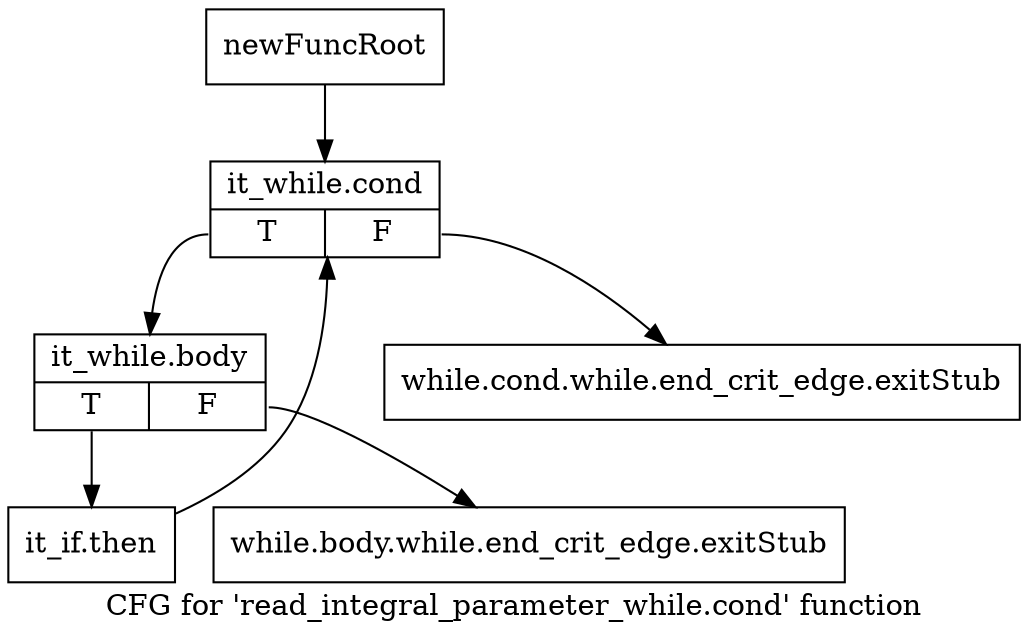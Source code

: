 digraph "CFG for 'read_integral_parameter_while.cond' function" {
	label="CFG for 'read_integral_parameter_while.cond' function";

	Node0xc469960 [shape=record,label="{newFuncRoot}"];
	Node0xc469960 -> Node0xc469a50;
	Node0xc4699b0 [shape=record,label="{while.cond.while.end_crit_edge.exitStub}"];
	Node0xc469a00 [shape=record,label="{while.body.while.end_crit_edge.exitStub}"];
	Node0xc469a50 [shape=record,label="{it_while.cond|{<s0>T|<s1>F}}"];
	Node0xc469a50:s0 -> Node0xc46a300;
	Node0xc469a50:s1 -> Node0xc4699b0;
	Node0xc46a300 [shape=record,label="{it_while.body|{<s0>T|<s1>F}}"];
	Node0xc46a300:s0 -> Node0xc46a350;
	Node0xc46a300:s1 -> Node0xc469a00;
	Node0xc46a350 [shape=record,label="{it_if.then}"];
	Node0xc46a350 -> Node0xc469a50;
}
